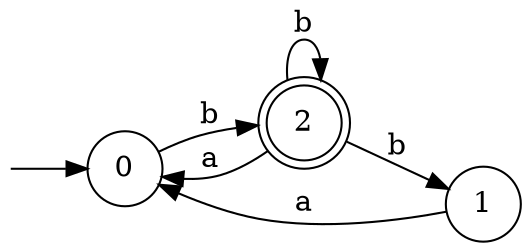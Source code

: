 digraph Automaton {
	 rankdir=LR
	n0[shape=none label="" height=0 width=0 ]
	n0->0
	0[shape=circle]
	2[shape=doublecircle]
	node [shape = circle]
	0
	1
	2
	0 -> 2 [label="b"]
	1 -> 0 [label="a"]
	2 -> 0 [label="a"]
	2 -> 1 [label="b"]
	2 -> 2 [label="b"]
}
